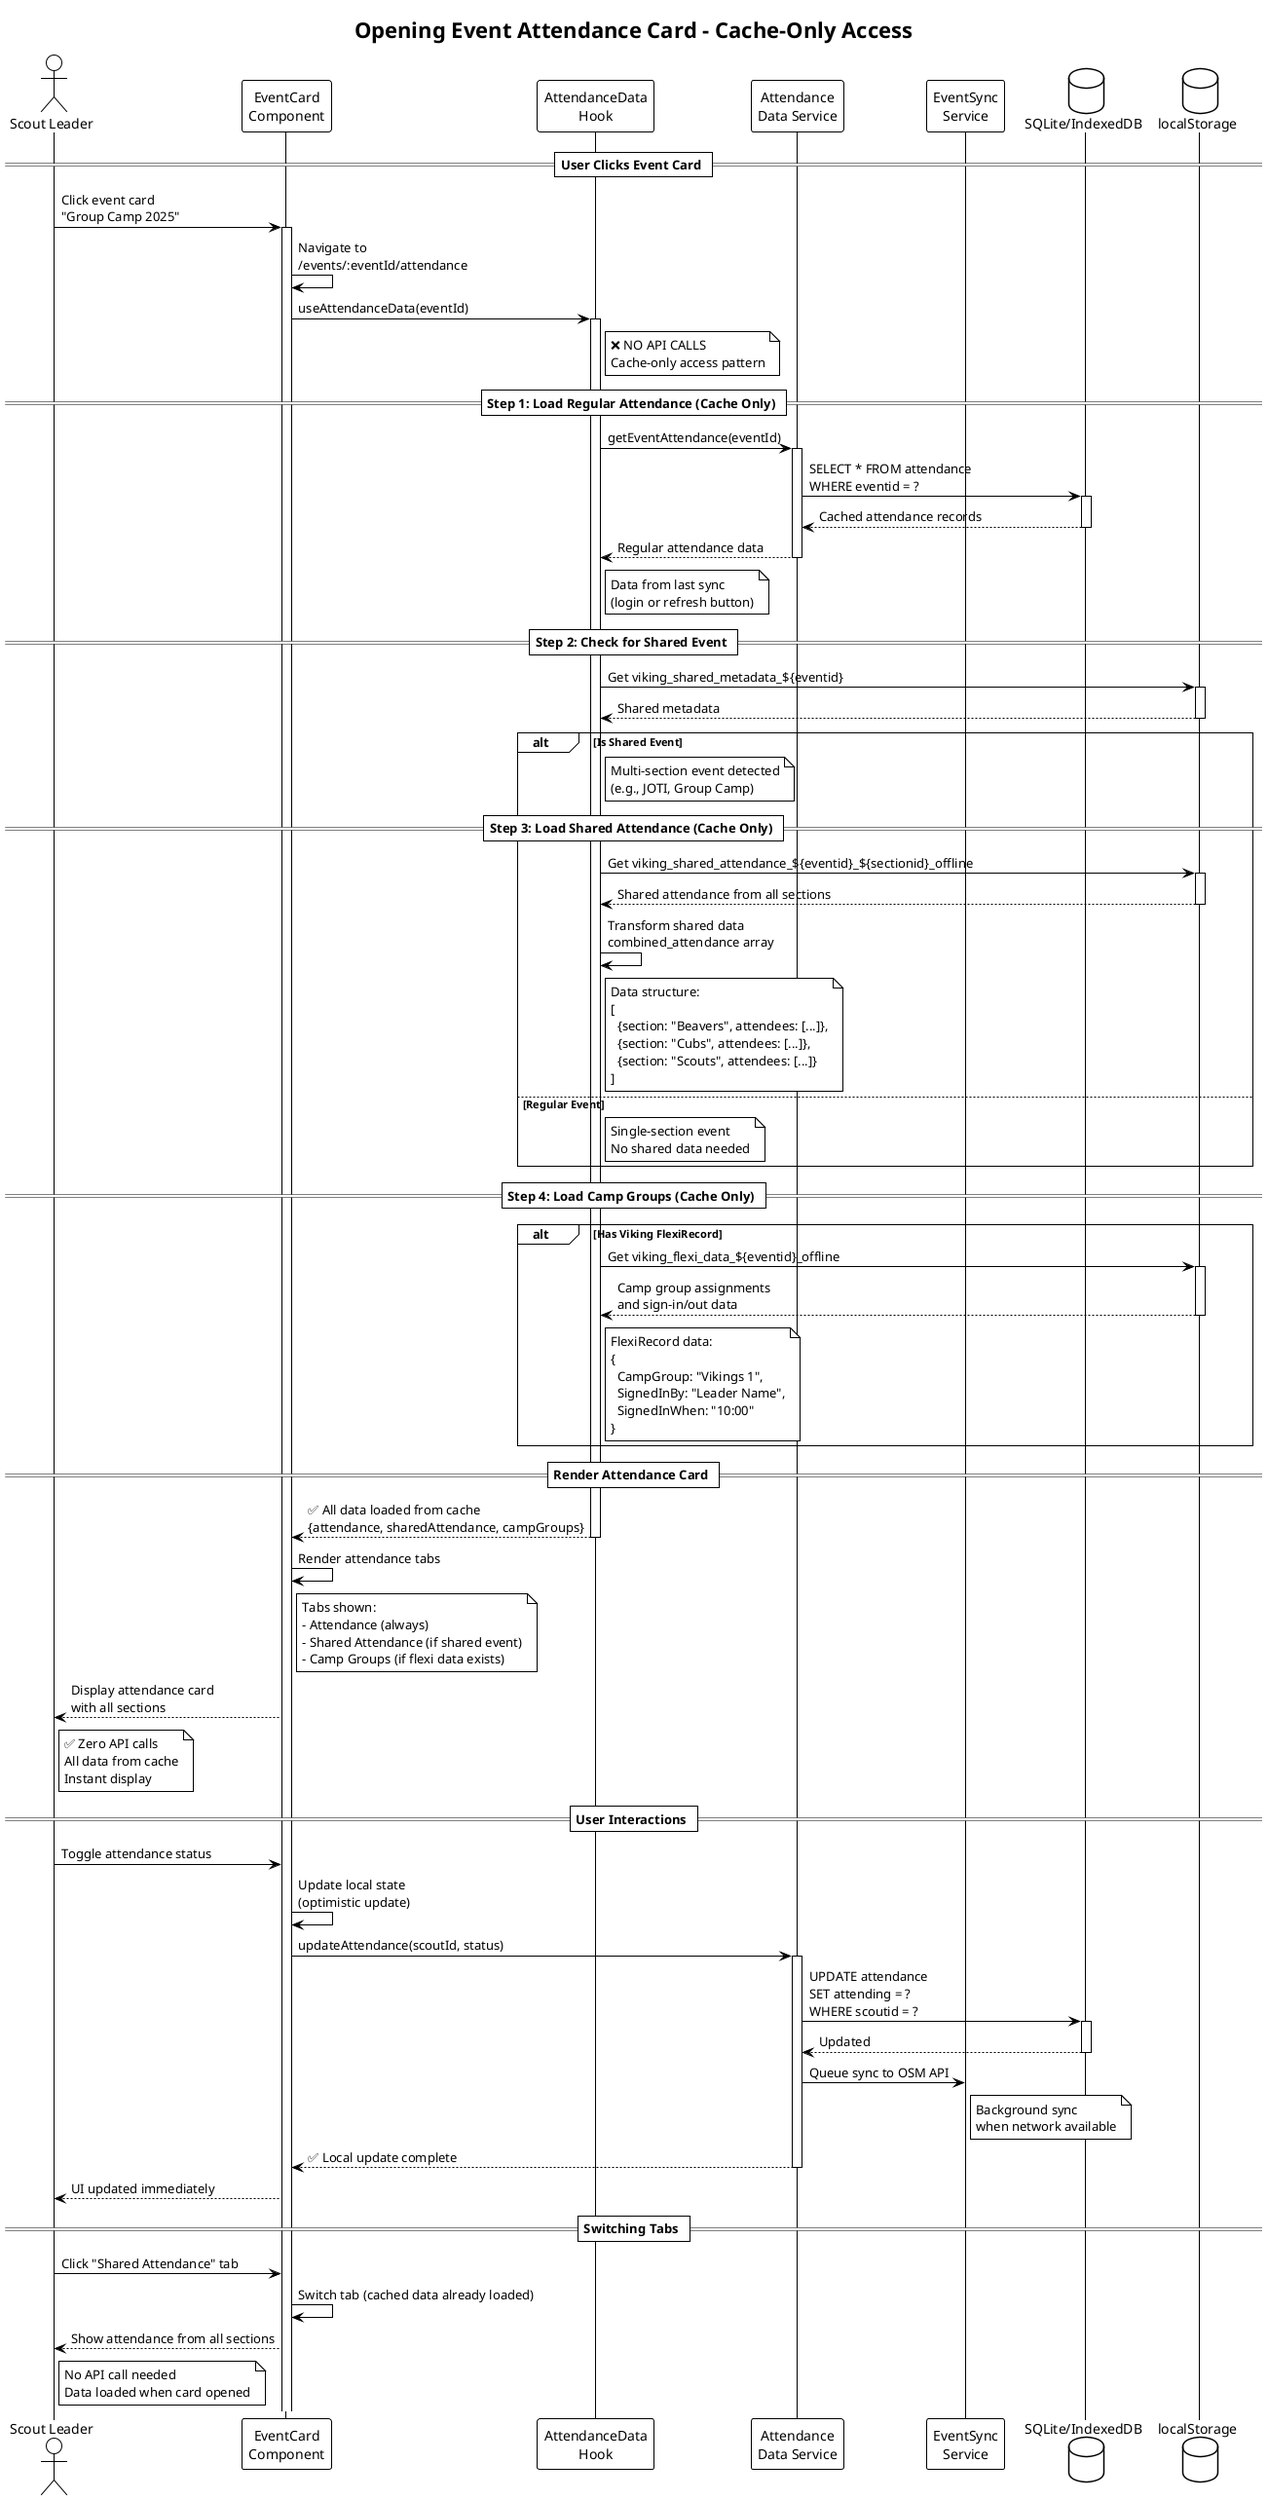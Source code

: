 @startuml Opening Attendance Card
!theme plain
title Opening Event Attendance Card - Cache-Only Access

actor "Scout Leader" as User
participant "EventCard\nComponent" as Card
participant "AttendanceData\nHook" as Hook
participant "Attendance\nData Service" as AttendanceSvc
participant "EventSync\nService" as SyncSvc
database "SQLite/IndexedDB" as DB
database "localStorage" as LocalStore

== User Clicks Event Card ==
User -> Card: Click event card\n"Group Camp 2025"
activate Card

Card -> Card: Navigate to\n/events/:eventId/attendance
Card -> Hook: useAttendanceData(eventId)
activate Hook

note right of Hook: ❌ NO API CALLS\nCache-only access pattern

== Step 1: Load Regular Attendance (Cache Only) ==
Hook -> AttendanceSvc: getEventAttendance(eventId)
activate AttendanceSvc

AttendanceSvc -> DB: SELECT * FROM attendance\nWHERE eventid = ?
activate DB
DB --> AttendanceSvc: Cached attendance records
deactivate DB

AttendanceSvc --> Hook: Regular attendance data
deactivate AttendanceSvc

note right of Hook: Data from last sync\n(login or refresh button)

== Step 2: Check for Shared Event ==
Hook -> LocalStore: Get viking_shared_metadata_${eventid}
activate LocalStore
LocalStore --> Hook: Shared metadata
deactivate LocalStore

alt Is Shared Event
    note right of Hook: Multi-section event detected\n(e.g., JOTI, Group Camp)

    == Step 3: Load Shared Attendance (Cache Only) ==
    Hook -> LocalStore: Get viking_shared_attendance_${eventid}_${sectionid}_offline
    activate LocalStore
    LocalStore --> Hook: Shared attendance from all sections
    deactivate LocalStore

    Hook -> Hook: Transform shared data\ncombined_attendance array
    note right of Hook: Data structure:\n[\n  {section: "Beavers", attendees: [...]},\n  {section: "Cubs", attendees: [...]},\n  {section: "Scouts", attendees: [...]}\n]

else Regular Event
    note right of Hook: Single-section event\nNo shared data needed
end

== Step 4: Load Camp Groups (Cache Only) ==
alt Has Viking FlexiRecord
    Hook -> LocalStore: Get viking_flexi_data_${eventid}_offline
    activate LocalStore
    LocalStore --> Hook: Camp group assignments\nand sign-in/out data
    deactivate LocalStore
    note right of Hook: FlexiRecord data:\n{\n  CampGroup: "Vikings 1",\n  SignedInBy: "Leader Name",\n  SignedInWhen: "10:00"\n}
end

== Render Attendance Card ==
Hook --> Card: ✅ All data loaded from cache\n{attendance, sharedAttendance, campGroups}
deactivate Hook

Card -> Card: Render attendance tabs
note right of Card: Tabs shown:\n- Attendance (always)\n- Shared Attendance (if shared event)\n- Camp Groups (if flexi data exists)

Card --> User: Display attendance card\nwith all sections

note right of User: ✅ Zero API calls\nAll data from cache\nInstant display

== User Interactions ==
User -> Card: Toggle attendance status
Card -> Card: Update local state\n(optimistic update)
Card -> AttendanceSvc: updateAttendance(scoutId, status)
activate AttendanceSvc

AttendanceSvc -> DB: UPDATE attendance\nSET attending = ?\nWHERE scoutid = ?
activate DB
DB --> AttendanceSvc: Updated
deactivate DB

AttendanceSvc -> SyncSvc: Queue sync to OSM API
note right of SyncSvc: Background sync\nwhen network available
AttendanceSvc --> Card: ✅ Local update complete
deactivate AttendanceSvc

Card --> User: UI updated immediately

== Switching Tabs ==
User -> Card: Click "Shared Attendance" tab
Card -> Card: Switch tab (cached data already loaded)
Card --> User: Show attendance from all sections

note right of User: No API call needed\nData loaded when card opened

@enduml